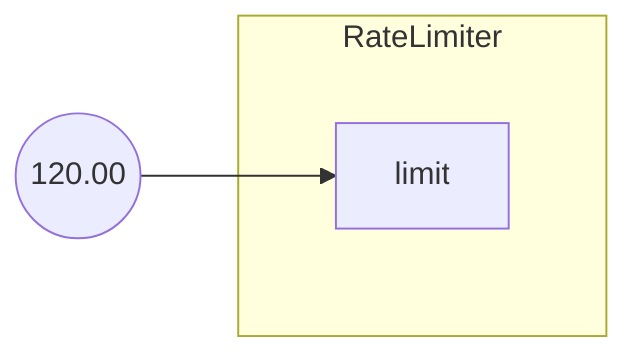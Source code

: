 flowchart LR
subgraph root.0[RateLimiter]
subgraph root.0_inports[ ]
style root.0_inports fill:none,stroke:none
root.0limit[limit]
end
end
FakeConstant0((120.00))
FakeConstant0 --> root.0limit